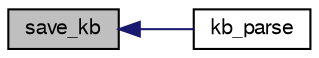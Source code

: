 digraph G
{
  bgcolor="transparent";
  edge [fontname="FreeSans",fontsize="10",labelfontname="FreeSans",labelfontsize="10"];
  node [fontname="FreeSans",fontsize="10",shape=record];
  rankdir=LR;
  Node1 [label="save_kb",height=0.2,width=0.4,color="black", fillcolor="grey75", style="filled" fontcolor="black"];
  Node1 -> Node2 [dir=back,color="midnightblue",fontsize="10",style="solid",fontname="FreeSans"];
  Node2 [label="kb_parse",height=0.2,width=0.4,color="black",URL="$piic_8h.html#aefcf25dfb80b4c667ceb04a40b1ca1c5",tooltip="Modifies the knowledge base or sends content of a kb item."];
}

